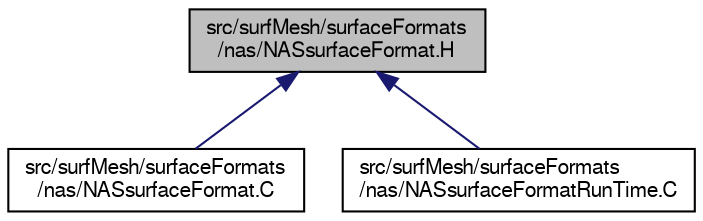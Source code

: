 digraph "src/surfMesh/surfaceFormats/nas/NASsurfaceFormat.H"
{
  bgcolor="transparent";
  edge [fontname="FreeSans",fontsize="10",labelfontname="FreeSans",labelfontsize="10"];
  node [fontname="FreeSans",fontsize="10",shape=record];
  Node180 [label="src/surfMesh/surfaceFormats\l/nas/NASsurfaceFormat.H",height=0.2,width=0.4,color="black", fillcolor="grey75", style="filled", fontcolor="black"];
  Node180 -> Node181 [dir="back",color="midnightblue",fontsize="10",style="solid",fontname="FreeSans"];
  Node181 [label="src/surfMesh/surfaceFormats\l/nas/NASsurfaceFormat.C",height=0.2,width=0.4,color="black",URL="$a15116.html"];
  Node180 -> Node182 [dir="back",color="midnightblue",fontsize="10",style="solid",fontname="FreeSans"];
  Node182 [label="src/surfMesh/surfaceFormats\l/nas/NASsurfaceFormatRunTime.C",height=0.2,width=0.4,color="black",URL="$a15122.html"];
}
